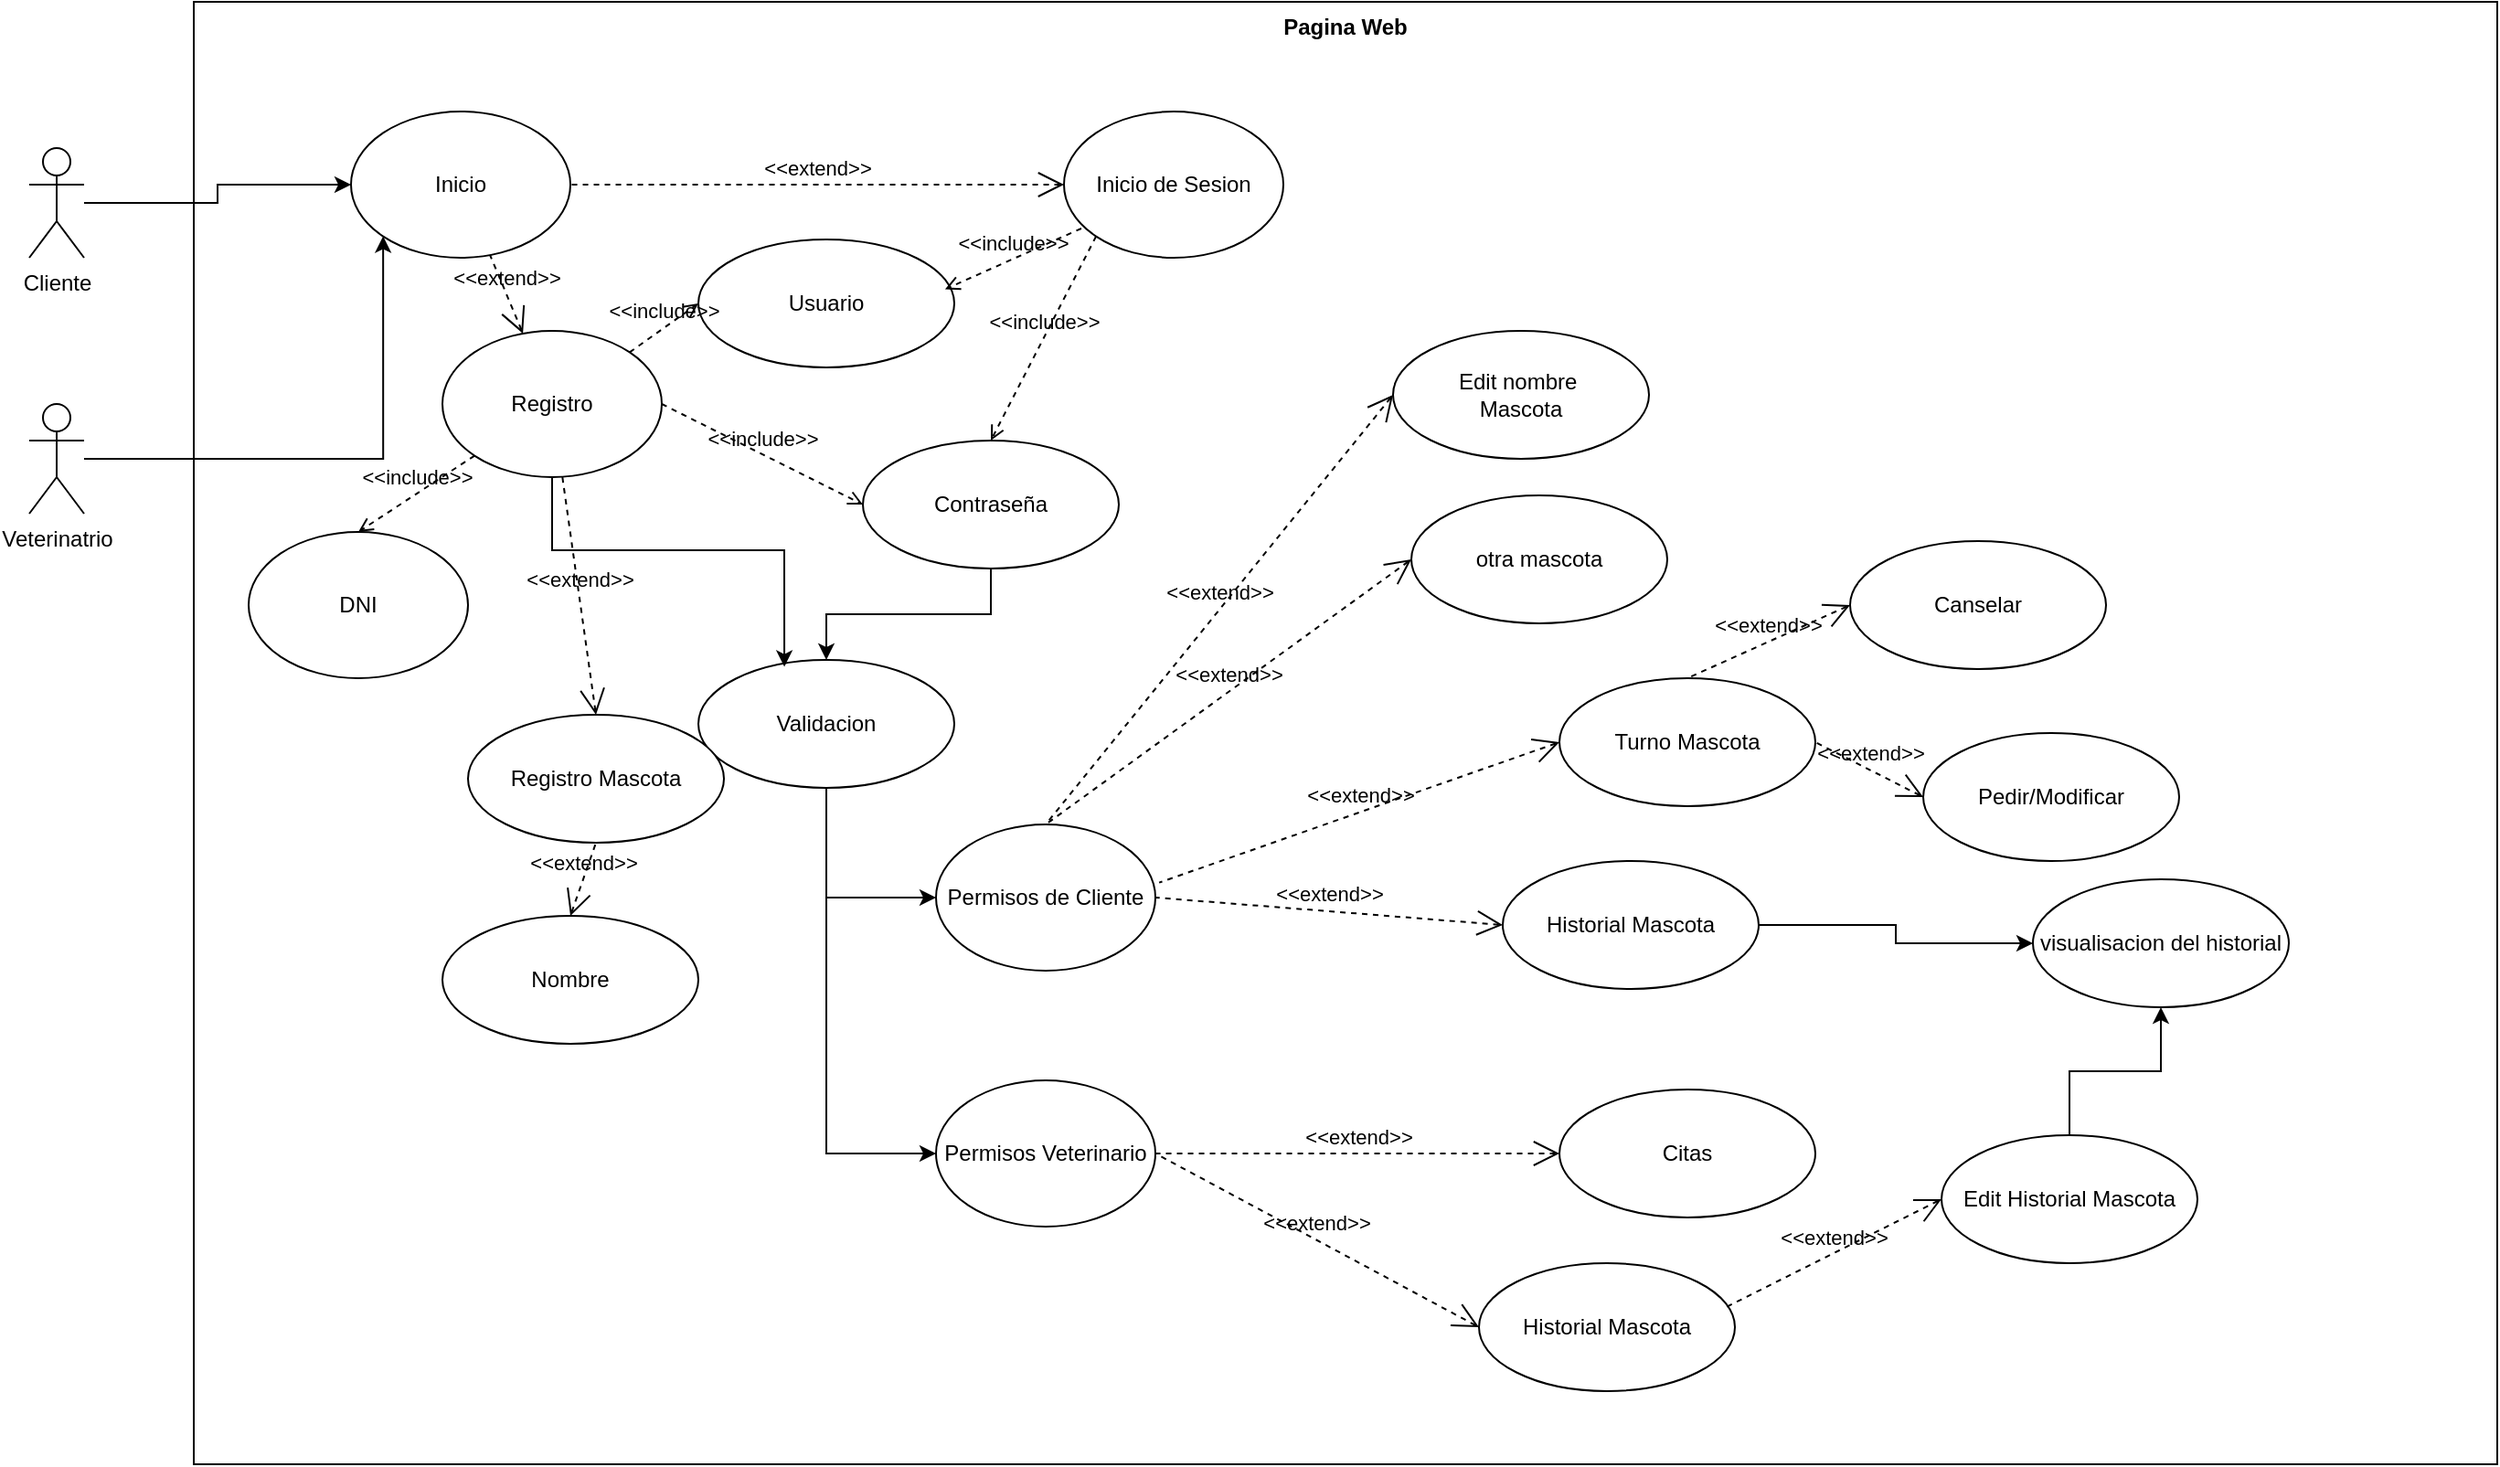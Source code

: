 <mxfile version="26.1.1">
  <diagram id="C5RBs43oDa-KdzZeNtuy" name="Page-1">
    <mxGraphModel dx="2333" dy="1487" grid="1" gridSize="10" guides="1" tooltips="1" connect="1" arrows="1" fold="1" page="1" pageScale="1" pageWidth="827" pageHeight="1169" math="0" shadow="0">
      <root>
        <mxCell id="WIyWlLk6GJQsqaUBKTNV-0" />
        <mxCell id="WIyWlLk6GJQsqaUBKTNV-1" parent="WIyWlLk6GJQsqaUBKTNV-0" />
        <mxCell id="Y6qLPcBqQqjXIi0Otyzx-132" style="edgeStyle=orthogonalEdgeStyle;rounded=0;orthogonalLoop=1;jettySize=auto;html=1;entryX=0;entryY=0.5;entryDx=0;entryDy=0;" edge="1" parent="WIyWlLk6GJQsqaUBKTNV-1" source="Y6qLPcBqQqjXIi0Otyzx-0" target="Y6qLPcBqQqjXIi0Otyzx-87">
          <mxGeometry relative="1" as="geometry" />
        </mxCell>
        <mxCell id="Y6qLPcBqQqjXIi0Otyzx-0" value="Cliente" style="shape=umlActor;html=1;verticalLabelPosition=bottom;verticalAlign=top;align=center;" vertex="1" parent="WIyWlLk6GJQsqaUBKTNV-1">
          <mxGeometry x="80" y="120" width="30" height="60" as="geometry" />
        </mxCell>
        <mxCell id="Y6qLPcBqQqjXIi0Otyzx-133" style="edgeStyle=orthogonalEdgeStyle;rounded=0;orthogonalLoop=1;jettySize=auto;html=1;entryX=0;entryY=1;entryDx=0;entryDy=0;" edge="1" parent="WIyWlLk6GJQsqaUBKTNV-1" source="Y6qLPcBqQqjXIi0Otyzx-3" target="Y6qLPcBqQqjXIi0Otyzx-87">
          <mxGeometry relative="1" as="geometry" />
        </mxCell>
        <mxCell id="Y6qLPcBqQqjXIi0Otyzx-3" value="Veterinatrio" style="shape=umlActor;html=1;verticalLabelPosition=bottom;verticalAlign=top;align=center;" vertex="1" parent="WIyWlLk6GJQsqaUBKTNV-1">
          <mxGeometry x="80" y="260" width="30" height="60" as="geometry" />
        </mxCell>
        <mxCell id="Y6qLPcBqQqjXIi0Otyzx-83" value="Pagina Web" style="shape=rect;html=1;verticalAlign=top;fontStyle=1;whiteSpace=wrap;align=center;fillColor=none;rounded=0;shadow=0;" vertex="1" parent="WIyWlLk6GJQsqaUBKTNV-1">
          <mxGeometry x="170" y="40" width="1260" height="800" as="geometry" />
        </mxCell>
        <mxCell id="Y6qLPcBqQqjXIi0Otyzx-87" value="Inicio" style="ellipse;whiteSpace=wrap;html=1;" vertex="1" parent="WIyWlLk6GJQsqaUBKTNV-1">
          <mxGeometry x="256" y="100" width="120" height="80" as="geometry" />
        </mxCell>
        <mxCell id="Y6qLPcBqQqjXIi0Otyzx-88" value="Inicio de Sesion" style="ellipse;whiteSpace=wrap;html=1;" vertex="1" parent="WIyWlLk6GJQsqaUBKTNV-1">
          <mxGeometry x="646" y="100" width="120" height="80" as="geometry" />
        </mxCell>
        <mxCell id="Y6qLPcBqQqjXIi0Otyzx-89" value="&lt;span data-olk-copy-source=&quot;MessageBody&quot;&gt;Registro&lt;/span&gt;" style="ellipse;whiteSpace=wrap;html=1;" vertex="1" parent="WIyWlLk6GJQsqaUBKTNV-1">
          <mxGeometry x="306" y="220" width="120" height="80" as="geometry" />
        </mxCell>
        <mxCell id="Y6qLPcBqQqjXIi0Otyzx-90" value="Usuario" style="ellipse;whiteSpace=wrap;html=1;" vertex="1" parent="WIyWlLk6GJQsqaUBKTNV-1">
          <mxGeometry x="446" y="170" width="140" height="70" as="geometry" />
        </mxCell>
        <mxCell id="Y6qLPcBqQqjXIi0Otyzx-91" style="edgeStyle=orthogonalEdgeStyle;rounded=0;orthogonalLoop=1;jettySize=auto;html=1;entryX=0.5;entryY=0;entryDx=0;entryDy=0;" edge="1" parent="WIyWlLk6GJQsqaUBKTNV-1" source="Y6qLPcBqQqjXIi0Otyzx-92" target="Y6qLPcBqQqjXIi0Otyzx-103">
          <mxGeometry relative="1" as="geometry" />
        </mxCell>
        <mxCell id="Y6qLPcBqQqjXIi0Otyzx-92" value="Contraseña" style="ellipse;whiteSpace=wrap;html=1;" vertex="1" parent="WIyWlLk6GJQsqaUBKTNV-1">
          <mxGeometry x="536" y="280" width="140" height="70" as="geometry" />
        </mxCell>
        <mxCell id="Y6qLPcBqQqjXIi0Otyzx-93" value="&amp;lt;&amp;lt;extend&amp;gt;&amp;gt;" style="edgeStyle=none;html=1;startArrow=open;endArrow=none;startSize=12;verticalAlign=bottom;dashed=1;labelBackgroundColor=none;rounded=0;entryX=1;entryY=0.5;entryDx=0;entryDy=0;" edge="1" parent="WIyWlLk6GJQsqaUBKTNV-1" source="Y6qLPcBqQqjXIi0Otyzx-88" target="Y6qLPcBqQqjXIi0Otyzx-87">
          <mxGeometry width="160" relative="1" as="geometry">
            <mxPoint x="566" y="460" as="sourcePoint" />
            <mxPoint x="726" y="460" as="targetPoint" />
          </mxGeometry>
        </mxCell>
        <mxCell id="Y6qLPcBqQqjXIi0Otyzx-94" value="&amp;lt;&amp;lt;extend&amp;gt;&amp;gt;" style="edgeStyle=none;html=1;startArrow=open;endArrow=none;startSize=12;verticalAlign=bottom;dashed=1;labelBackgroundColor=none;rounded=0;" edge="1" parent="WIyWlLk6GJQsqaUBKTNV-1" source="Y6qLPcBqQqjXIi0Otyzx-89" target="Y6qLPcBqQqjXIi0Otyzx-87">
          <mxGeometry width="160" relative="1" as="geometry">
            <mxPoint x="566" y="460" as="sourcePoint" />
            <mxPoint x="726" y="460" as="targetPoint" />
          </mxGeometry>
        </mxCell>
        <mxCell id="Y6qLPcBqQqjXIi0Otyzx-95" value="&amp;lt;&amp;lt;include&amp;gt;&amp;gt;" style="edgeStyle=none;html=1;endArrow=open;verticalAlign=bottom;dashed=1;labelBackgroundColor=none;rounded=0;exitX=1;exitY=0;exitDx=0;exitDy=0;entryX=0;entryY=0.5;entryDx=0;entryDy=0;" edge="1" parent="WIyWlLk6GJQsqaUBKTNV-1" source="Y6qLPcBqQqjXIi0Otyzx-89" target="Y6qLPcBqQqjXIi0Otyzx-90">
          <mxGeometry width="160" relative="1" as="geometry">
            <mxPoint x="486" y="300" as="sourcePoint" />
            <mxPoint x="416" y="440" as="targetPoint" />
          </mxGeometry>
        </mxCell>
        <mxCell id="Y6qLPcBqQqjXIi0Otyzx-96" value="&amp;lt;&amp;lt;include&amp;gt;&amp;gt;" style="edgeStyle=none;html=1;endArrow=open;verticalAlign=bottom;dashed=1;labelBackgroundColor=none;rounded=0;entryX=0.5;entryY=0;entryDx=0;entryDy=0;exitX=0;exitY=1;exitDx=0;exitDy=0;" edge="1" parent="WIyWlLk6GJQsqaUBKTNV-1" source="Y6qLPcBqQqjXIi0Otyzx-89" target="Y6qLPcBqQqjXIi0Otyzx-100">
          <mxGeometry width="160" relative="1" as="geometry">
            <mxPoint x="496" y="310" as="sourcePoint" />
            <mxPoint x="328" y="342" as="targetPoint" />
          </mxGeometry>
        </mxCell>
        <mxCell id="Y6qLPcBqQqjXIi0Otyzx-97" value="&amp;lt;&amp;lt;include&amp;gt;&amp;gt;" style="edgeStyle=none;html=1;endArrow=open;verticalAlign=bottom;dashed=1;labelBackgroundColor=none;rounded=0;entryX=0.5;entryY=0;entryDx=0;entryDy=0;exitX=0;exitY=1;exitDx=0;exitDy=0;" edge="1" parent="WIyWlLk6GJQsqaUBKTNV-1" source="Y6qLPcBqQqjXIi0Otyzx-88" target="Y6qLPcBqQqjXIi0Otyzx-92">
          <mxGeometry width="160" relative="1" as="geometry">
            <mxPoint x="506" y="320" as="sourcePoint" />
            <mxPoint x="566" y="360" as="targetPoint" />
          </mxGeometry>
        </mxCell>
        <mxCell id="Y6qLPcBqQqjXIi0Otyzx-98" value="&amp;lt;&amp;lt;include&amp;gt;&amp;gt;" style="edgeStyle=none;html=1;endArrow=open;verticalAlign=bottom;dashed=1;labelBackgroundColor=none;rounded=0;entryX=0.964;entryY=0.389;entryDx=0;entryDy=0;exitX=0.079;exitY=0.8;exitDx=0;exitDy=0;exitPerimeter=0;entryPerimeter=0;" edge="1" parent="WIyWlLk6GJQsqaUBKTNV-1" source="Y6qLPcBqQqjXIi0Otyzx-88" target="Y6qLPcBqQqjXIi0Otyzx-90">
          <mxGeometry width="160" relative="1" as="geometry">
            <mxPoint x="671" y="180" as="sourcePoint" />
            <mxPoint x="616" y="305" as="targetPoint" />
          </mxGeometry>
        </mxCell>
        <mxCell id="Y6qLPcBqQqjXIi0Otyzx-99" value="&amp;lt;&amp;lt;include&amp;gt;&amp;gt;" style="edgeStyle=none;html=1;endArrow=open;verticalAlign=bottom;dashed=1;labelBackgroundColor=none;rounded=0;exitX=1;exitY=0.5;exitDx=0;exitDy=0;entryX=0;entryY=0.5;entryDx=0;entryDy=0;" edge="1" parent="WIyWlLk6GJQsqaUBKTNV-1" source="Y6qLPcBqQqjXIi0Otyzx-89" target="Y6qLPcBqQqjXIi0Otyzx-92">
          <mxGeometry width="160" relative="1" as="geometry">
            <mxPoint x="486" y="313" as="sourcePoint" />
            <mxPoint x="526" y="410" as="targetPoint" />
            <Array as="points" />
          </mxGeometry>
        </mxCell>
        <mxCell id="Y6qLPcBqQqjXIi0Otyzx-100" value="DNI" style="ellipse;whiteSpace=wrap;html=1;" vertex="1" parent="WIyWlLk6GJQsqaUBKTNV-1">
          <mxGeometry x="200" y="330" width="120" height="80" as="geometry" />
        </mxCell>
        <mxCell id="Y6qLPcBqQqjXIi0Otyzx-101" style="edgeStyle=orthogonalEdgeStyle;rounded=0;orthogonalLoop=1;jettySize=auto;html=1;entryX=0;entryY=0.5;entryDx=0;entryDy=0;" edge="1" parent="WIyWlLk6GJQsqaUBKTNV-1" source="Y6qLPcBqQqjXIi0Otyzx-103" target="Y6qLPcBqQqjXIi0Otyzx-111">
          <mxGeometry relative="1" as="geometry" />
        </mxCell>
        <mxCell id="Y6qLPcBqQqjXIi0Otyzx-102" style="edgeStyle=orthogonalEdgeStyle;rounded=0;orthogonalLoop=1;jettySize=auto;html=1;entryX=0;entryY=0.5;entryDx=0;entryDy=0;" edge="1" parent="WIyWlLk6GJQsqaUBKTNV-1" source="Y6qLPcBqQqjXIi0Otyzx-103" target="Y6qLPcBqQqjXIi0Otyzx-112">
          <mxGeometry relative="1" as="geometry" />
        </mxCell>
        <mxCell id="Y6qLPcBqQqjXIi0Otyzx-103" value="Validacion" style="ellipse;whiteSpace=wrap;html=1;" vertex="1" parent="WIyWlLk6GJQsqaUBKTNV-1">
          <mxGeometry x="446" y="400" width="140" height="70" as="geometry" />
        </mxCell>
        <mxCell id="Y6qLPcBqQqjXIi0Otyzx-104" style="edgeStyle=orthogonalEdgeStyle;rounded=0;orthogonalLoop=1;jettySize=auto;html=1;entryX=0.336;entryY=0.054;entryDx=0;entryDy=0;entryPerimeter=0;exitX=0.5;exitY=1;exitDx=0;exitDy=0;" edge="1" parent="WIyWlLk6GJQsqaUBKTNV-1" source="Y6qLPcBqQqjXIi0Otyzx-89" target="Y6qLPcBqQqjXIi0Otyzx-103">
          <mxGeometry relative="1" as="geometry">
            <Array as="points">
              <mxPoint x="366" y="340" />
              <mxPoint x="493" y="340" />
            </Array>
          </mxGeometry>
        </mxCell>
        <mxCell id="Y6qLPcBqQqjXIi0Otyzx-105" value="Registro Mascota" style="ellipse;whiteSpace=wrap;html=1;" vertex="1" parent="WIyWlLk6GJQsqaUBKTNV-1">
          <mxGeometry x="320" y="430" width="140" height="70" as="geometry" />
        </mxCell>
        <mxCell id="Y6qLPcBqQqjXIi0Otyzx-106" value="&amp;lt;&amp;lt;extend&amp;gt;&amp;gt;" style="edgeStyle=none;html=1;startArrow=open;endArrow=none;startSize=12;verticalAlign=bottom;dashed=1;labelBackgroundColor=none;rounded=0;exitX=0.5;exitY=0;exitDx=0;exitDy=0;" edge="1" parent="WIyWlLk6GJQsqaUBKTNV-1" source="Y6qLPcBqQqjXIi0Otyzx-105" target="Y6qLPcBqQqjXIi0Otyzx-89">
          <mxGeometry width="160" relative="1" as="geometry">
            <mxPoint x="246" y="20" as="sourcePoint" />
            <mxPoint x="406" y="20" as="targetPoint" />
          </mxGeometry>
        </mxCell>
        <mxCell id="Y6qLPcBqQqjXIi0Otyzx-107" value="&amp;lt;&amp;lt;extend&amp;gt;&amp;gt;" style="edgeStyle=none;html=1;startArrow=open;endArrow=none;startSize=12;verticalAlign=bottom;dashed=1;labelBackgroundColor=none;rounded=0;exitX=0.5;exitY=0;exitDx=0;exitDy=0;entryX=0.5;entryY=1;entryDx=0;entryDy=0;" edge="1" parent="WIyWlLk6GJQsqaUBKTNV-1" source="Y6qLPcBqQqjXIi0Otyzx-108" target="Y6qLPcBqQqjXIi0Otyzx-105">
          <mxGeometry width="160" relative="1" as="geometry">
            <mxPoint x="606" y="520" as="sourcePoint" />
            <mxPoint x="516" y="520" as="targetPoint" />
          </mxGeometry>
        </mxCell>
        <mxCell id="Y6qLPcBqQqjXIi0Otyzx-108" value="Nombre" style="ellipse;whiteSpace=wrap;html=1;" vertex="1" parent="WIyWlLk6GJQsqaUBKTNV-1">
          <mxGeometry x="306" y="540" width="140" height="70" as="geometry" />
        </mxCell>
        <mxCell id="Y6qLPcBqQqjXIi0Otyzx-109" value="Edit nombre&amp;nbsp;&lt;div&gt;M&lt;span style=&quot;background-color: transparent; color: light-dark(rgb(0, 0, 0), rgb(255, 255, 255));&quot;&gt;ascota&lt;/span&gt;&lt;/div&gt;" style="ellipse;whiteSpace=wrap;html=1;" vertex="1" parent="WIyWlLk6GJQsqaUBKTNV-1">
          <mxGeometry x="826" y="220" width="140" height="70" as="geometry" />
        </mxCell>
        <mxCell id="Y6qLPcBqQqjXIi0Otyzx-110" value="otra mascota" style="ellipse;whiteSpace=wrap;html=1;" vertex="1" parent="WIyWlLk6GJQsqaUBKTNV-1">
          <mxGeometry x="836" y="310" width="140" height="70" as="geometry" />
        </mxCell>
        <mxCell id="Y6qLPcBqQqjXIi0Otyzx-111" value="Permisos de Cliente" style="ellipse;whiteSpace=wrap;html=1;" vertex="1" parent="WIyWlLk6GJQsqaUBKTNV-1">
          <mxGeometry x="576" y="490" width="120" height="80" as="geometry" />
        </mxCell>
        <mxCell id="Y6qLPcBqQqjXIi0Otyzx-112" value="Permisos Veterinario" style="ellipse;whiteSpace=wrap;html=1;" vertex="1" parent="WIyWlLk6GJQsqaUBKTNV-1">
          <mxGeometry x="576" y="630" width="120" height="80" as="geometry" />
        </mxCell>
        <mxCell id="Y6qLPcBqQqjXIi0Otyzx-113" value="&amp;lt;&amp;lt;extend&amp;gt;&amp;gt;" style="edgeStyle=none;html=1;startArrow=open;endArrow=none;startSize=12;verticalAlign=bottom;dashed=1;labelBackgroundColor=none;rounded=0;entryX=0.5;entryY=0;entryDx=0;entryDy=0;exitX=0;exitY=0.5;exitDx=0;exitDy=0;" edge="1" parent="WIyWlLk6GJQsqaUBKTNV-1" source="Y6qLPcBqQqjXIi0Otyzx-109" target="Y6qLPcBqQqjXIi0Otyzx-111">
          <mxGeometry width="160" relative="1" as="geometry">
            <mxPoint x="656" y="150" as="sourcePoint" />
            <mxPoint x="386" y="150" as="targetPoint" />
          </mxGeometry>
        </mxCell>
        <mxCell id="Y6qLPcBqQqjXIi0Otyzx-114" value="&amp;lt;&amp;lt;extend&amp;gt;&amp;gt;" style="edgeStyle=none;html=1;startArrow=open;endArrow=none;startSize=12;verticalAlign=bottom;dashed=1;labelBackgroundColor=none;rounded=0;entryX=0.5;entryY=0;entryDx=0;entryDy=0;exitX=0;exitY=0.5;exitDx=0;exitDy=0;" edge="1" parent="WIyWlLk6GJQsqaUBKTNV-1" source="Y6qLPcBqQqjXIi0Otyzx-110" target="Y6qLPcBqQqjXIi0Otyzx-111">
          <mxGeometry width="160" relative="1" as="geometry">
            <mxPoint x="836" y="265" as="sourcePoint" />
            <mxPoint x="646" y="500" as="targetPoint" />
          </mxGeometry>
        </mxCell>
        <mxCell id="Y6qLPcBqQqjXIi0Otyzx-115" value="Turno Mascota" style="ellipse;whiteSpace=wrap;html=1;" vertex="1" parent="WIyWlLk6GJQsqaUBKTNV-1">
          <mxGeometry x="917" y="410" width="140" height="70" as="geometry" />
        </mxCell>
        <mxCell id="Y6qLPcBqQqjXIi0Otyzx-116" style="edgeStyle=orthogonalEdgeStyle;rounded=0;orthogonalLoop=1;jettySize=auto;html=1;" edge="1" parent="WIyWlLk6GJQsqaUBKTNV-1" source="Y6qLPcBqQqjXIi0Otyzx-117" target="Y6qLPcBqQqjXIi0Otyzx-131">
          <mxGeometry relative="1" as="geometry" />
        </mxCell>
        <mxCell id="Y6qLPcBqQqjXIi0Otyzx-117" value="Historial Mascota" style="ellipse;whiteSpace=wrap;html=1;" vertex="1" parent="WIyWlLk6GJQsqaUBKTNV-1">
          <mxGeometry x="886" y="510" width="140" height="70" as="geometry" />
        </mxCell>
        <mxCell id="Y6qLPcBqQqjXIi0Otyzx-118" value="&amp;lt;&amp;lt;extend&amp;gt;&amp;gt;" style="edgeStyle=none;html=1;startArrow=open;endArrow=none;startSize=12;verticalAlign=bottom;dashed=1;labelBackgroundColor=none;rounded=0;entryX=1.017;entryY=0.398;entryDx=0;entryDy=0;exitX=0;exitY=0.5;exitDx=0;exitDy=0;entryPerimeter=0;" edge="1" parent="WIyWlLk6GJQsqaUBKTNV-1" source="Y6qLPcBqQqjXIi0Otyzx-115" target="Y6qLPcBqQqjXIi0Otyzx-111">
          <mxGeometry width="160" relative="1" as="geometry">
            <mxPoint x="816" y="330" as="sourcePoint" />
            <mxPoint x="796" y="670" as="targetPoint" />
          </mxGeometry>
        </mxCell>
        <mxCell id="Y6qLPcBqQqjXIi0Otyzx-119" value="&amp;lt;&amp;lt;extend&amp;gt;&amp;gt;" style="edgeStyle=none;html=1;startArrow=open;endArrow=none;startSize=12;verticalAlign=bottom;dashed=1;labelBackgroundColor=none;rounded=0;entryX=1;entryY=0.5;entryDx=0;entryDy=0;exitX=0;exitY=0.5;exitDx=0;exitDy=0;" edge="1" parent="WIyWlLk6GJQsqaUBKTNV-1" source="Y6qLPcBqQqjXIi0Otyzx-117" target="Y6qLPcBqQqjXIi0Otyzx-111">
          <mxGeometry width="160" relative="1" as="geometry">
            <mxPoint x="996" y="445" as="sourcePoint" />
            <mxPoint x="796" y="670" as="targetPoint" />
          </mxGeometry>
        </mxCell>
        <mxCell id="Y6qLPcBqQqjXIi0Otyzx-120" value="Canselar" style="ellipse;whiteSpace=wrap;html=1;" vertex="1" parent="WIyWlLk6GJQsqaUBKTNV-1">
          <mxGeometry x="1076" y="335" width="140" height="70" as="geometry" />
        </mxCell>
        <mxCell id="Y6qLPcBqQqjXIi0Otyzx-121" value="&amp;lt;&amp;lt;extend&amp;gt;&amp;gt;" style="edgeStyle=none;html=1;startArrow=open;endArrow=none;startSize=12;verticalAlign=bottom;dashed=1;labelBackgroundColor=none;rounded=0;entryX=0.5;entryY=0;entryDx=0;entryDy=0;exitX=0;exitY=0.5;exitDx=0;exitDy=0;" edge="1" parent="WIyWlLk6GJQsqaUBKTNV-1" source="Y6qLPcBqQqjXIi0Otyzx-120" target="Y6qLPcBqQqjXIi0Otyzx-115">
          <mxGeometry width="160" relative="1" as="geometry">
            <mxPoint x="926" y="455" as="sourcePoint" />
            <mxPoint x="708" y="532" as="targetPoint" />
          </mxGeometry>
        </mxCell>
        <mxCell id="Y6qLPcBqQqjXIi0Otyzx-122" value="Pedir/Modificar" style="ellipse;whiteSpace=wrap;html=1;" vertex="1" parent="WIyWlLk6GJQsqaUBKTNV-1">
          <mxGeometry x="1116" y="440" width="140" height="70" as="geometry" />
        </mxCell>
        <mxCell id="Y6qLPcBqQqjXIi0Otyzx-123" value="&amp;lt;&amp;lt;extend&amp;gt;&amp;gt;" style="edgeStyle=none;html=1;startArrow=open;endArrow=none;startSize=12;verticalAlign=bottom;dashed=1;labelBackgroundColor=none;rounded=0;entryX=1;entryY=0.5;entryDx=0;entryDy=0;exitX=0;exitY=0.5;exitDx=0;exitDy=0;" edge="1" parent="WIyWlLk6GJQsqaUBKTNV-1" source="Y6qLPcBqQqjXIi0Otyzx-122" target="Y6qLPcBqQqjXIi0Otyzx-115">
          <mxGeometry width="160" relative="1" as="geometry">
            <mxPoint x="966" y="560" as="sourcePoint" />
            <mxPoint x="1026" y="515" as="targetPoint" />
          </mxGeometry>
        </mxCell>
        <mxCell id="Y6qLPcBqQqjXIi0Otyzx-124" value="&amp;lt;&amp;lt;extend&amp;gt;&amp;gt;" style="edgeStyle=none;html=1;startArrow=open;endArrow=none;startSize=12;verticalAlign=bottom;dashed=1;labelBackgroundColor=none;rounded=0;entryX=1;entryY=0.5;entryDx=0;entryDy=0;exitX=0;exitY=0.5;exitDx=0;exitDy=0;" edge="1" parent="WIyWlLk6GJQsqaUBKTNV-1" source="Y6qLPcBqQqjXIi0Otyzx-129" target="Y6qLPcBqQqjXIi0Otyzx-112">
          <mxGeometry width="160" relative="1" as="geometry">
            <mxPoint x="896" y="555" as="sourcePoint" />
            <mxPoint x="706" y="540" as="targetPoint" />
          </mxGeometry>
        </mxCell>
        <mxCell id="Y6qLPcBqQqjXIi0Otyzx-125" value="Citas" style="ellipse;whiteSpace=wrap;html=1;" vertex="1" parent="WIyWlLk6GJQsqaUBKTNV-1">
          <mxGeometry x="917" y="635" width="140" height="70" as="geometry" />
        </mxCell>
        <mxCell id="Y6qLPcBqQqjXIi0Otyzx-126" value="&amp;lt;&amp;lt;extend&amp;gt;&amp;gt;" style="edgeStyle=none;html=1;startArrow=open;endArrow=none;startSize=12;verticalAlign=bottom;dashed=1;labelBackgroundColor=none;rounded=0;entryX=1;entryY=0.5;entryDx=0;entryDy=0;exitX=0;exitY=0.5;exitDx=0;exitDy=0;" edge="1" parent="WIyWlLk6GJQsqaUBKTNV-1" source="Y6qLPcBqQqjXIi0Otyzx-125" target="Y6qLPcBqQqjXIi0Otyzx-112">
          <mxGeometry width="160" relative="1" as="geometry">
            <mxPoint x="794" y="550" as="sourcePoint" />
            <mxPoint x="676" y="742" as="targetPoint" />
          </mxGeometry>
        </mxCell>
        <mxCell id="Y6qLPcBqQqjXIi0Otyzx-127" style="edgeStyle=orthogonalEdgeStyle;rounded=0;orthogonalLoop=1;jettySize=auto;html=1;" edge="1" parent="WIyWlLk6GJQsqaUBKTNV-1" source="Y6qLPcBqQqjXIi0Otyzx-128" target="Y6qLPcBqQqjXIi0Otyzx-131">
          <mxGeometry relative="1" as="geometry" />
        </mxCell>
        <mxCell id="Y6qLPcBqQqjXIi0Otyzx-128" value="Edit Historial Mascota" style="ellipse;whiteSpace=wrap;html=1;" vertex="1" parent="WIyWlLk6GJQsqaUBKTNV-1">
          <mxGeometry x="1126" y="660" width="140" height="70" as="geometry" />
        </mxCell>
        <mxCell id="Y6qLPcBqQqjXIi0Otyzx-129" value="Historial Mascota" style="ellipse;whiteSpace=wrap;html=1;" vertex="1" parent="WIyWlLk6GJQsqaUBKTNV-1">
          <mxGeometry x="873" y="730" width="140" height="70" as="geometry" />
        </mxCell>
        <mxCell id="Y6qLPcBqQqjXIi0Otyzx-130" value="&amp;lt;&amp;lt;extend&amp;gt;&amp;gt;" style="edgeStyle=none;html=1;startArrow=open;endArrow=none;startSize=12;verticalAlign=bottom;dashed=1;labelBackgroundColor=none;rounded=0;entryX=0.962;entryY=0.347;entryDx=0;entryDy=0;exitX=0;exitY=0.5;exitDx=0;exitDy=0;entryPerimeter=0;" edge="1" parent="WIyWlLk6GJQsqaUBKTNV-1" source="Y6qLPcBqQqjXIi0Otyzx-128" target="Y6qLPcBqQqjXIi0Otyzx-129">
          <mxGeometry width="160" relative="1" as="geometry">
            <mxPoint x="896" y="555" as="sourcePoint" />
            <mxPoint x="706" y="540" as="targetPoint" />
          </mxGeometry>
        </mxCell>
        <mxCell id="Y6qLPcBqQqjXIi0Otyzx-131" value="visualisacion del historial" style="ellipse;whiteSpace=wrap;html=1;" vertex="1" parent="WIyWlLk6GJQsqaUBKTNV-1">
          <mxGeometry x="1176" y="520" width="140" height="70" as="geometry" />
        </mxCell>
      </root>
    </mxGraphModel>
  </diagram>
</mxfile>
